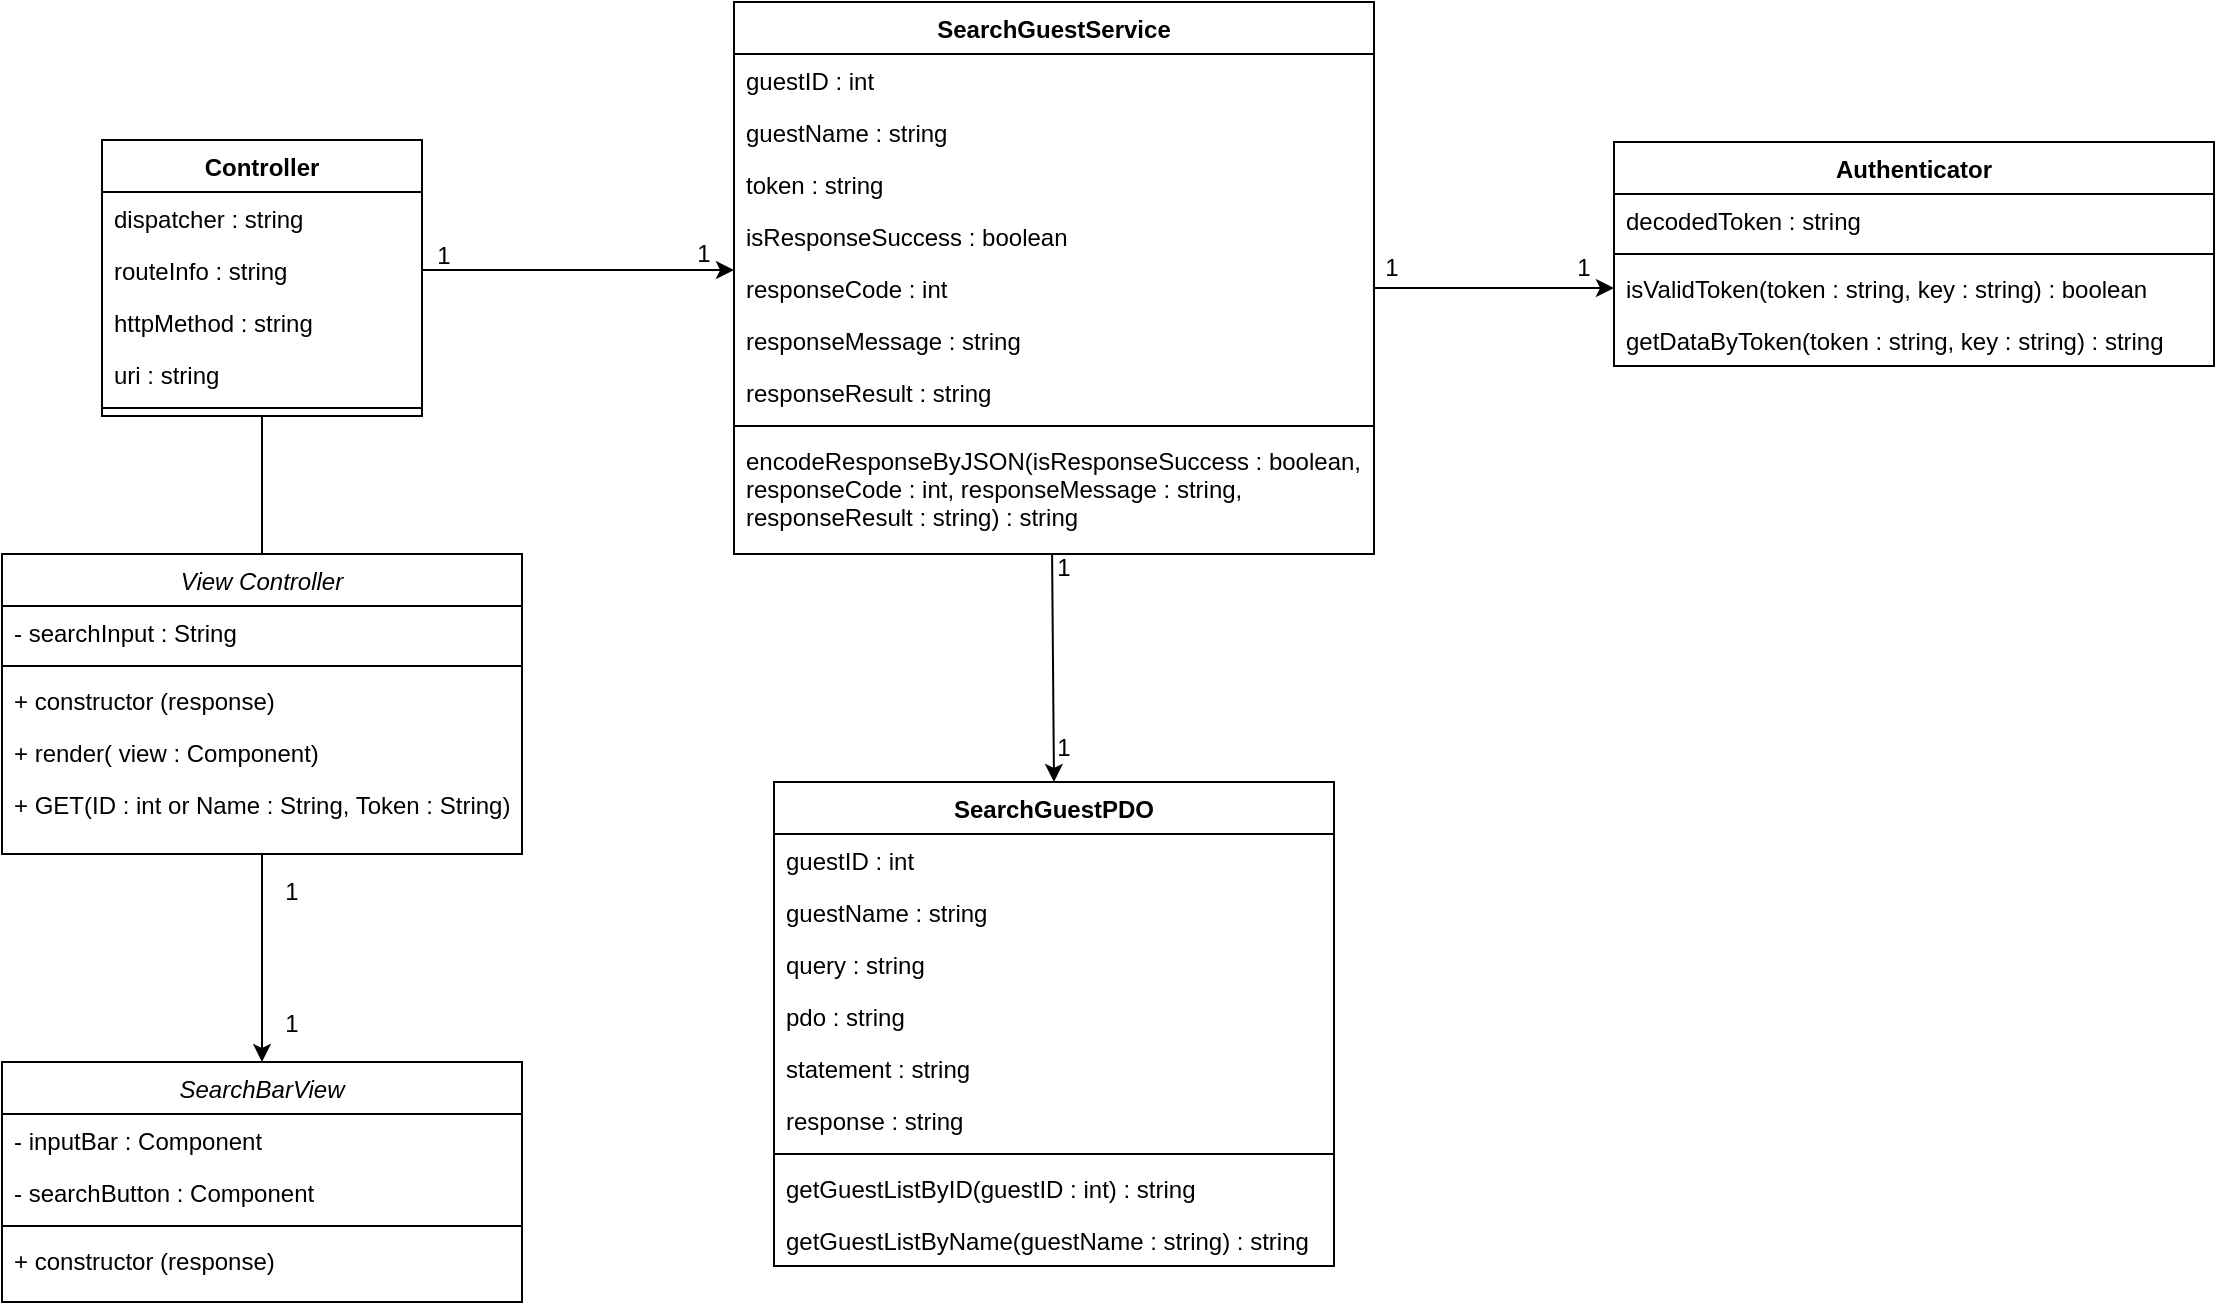 <?xml version="1.0" encoding="UTF-8"?>
<mxfile version="14.6.13" type="google">
  <diagram id="OZs0GRqeX9Mzw3X9Bx-x" name="Page-1">
    <mxGraphModel dx="1422" dy="762" grid="1" gridSize="10" guides="1" tooltips="1" connect="1" arrows="1" fold="1" page="1" pageScale="1" pageWidth="827" pageHeight="1169" math="0" shadow="0">
      <root>
        <mxCell id="0" />
        <mxCell id="1" parent="0" />
        <mxCell id="fqg9b33dTogOVusmF-Qf-1" value="SearchGuestService" style="swimlane;fontStyle=1;align=center;verticalAlign=top;childLayout=stackLayout;horizontal=1;startSize=26;horizontalStack=0;resizeParent=1;resizeParentMax=0;resizeLast=0;collapsible=1;marginBottom=0;" parent="1" vertex="1">
          <mxGeometry x="796" y="140" width="320" height="276" as="geometry" />
        </mxCell>
        <mxCell id="fqg9b33dTogOVusmF-Qf-2" value="guestID : int" style="text;strokeColor=none;fillColor=none;align=left;verticalAlign=top;spacingLeft=4;spacingRight=4;overflow=hidden;rotatable=0;points=[[0,0.5],[1,0.5]];portConstraint=eastwest;" parent="fqg9b33dTogOVusmF-Qf-1" vertex="1">
          <mxGeometry y="26" width="320" height="26" as="geometry" />
        </mxCell>
        <mxCell id="fqg9b33dTogOVusmF-Qf-36" value="guestName : string" style="text;strokeColor=none;fillColor=none;align=left;verticalAlign=top;spacingLeft=4;spacingRight=4;overflow=hidden;rotatable=0;points=[[0,0.5],[1,0.5]];portConstraint=eastwest;" parent="fqg9b33dTogOVusmF-Qf-1" vertex="1">
          <mxGeometry y="52" width="320" height="26" as="geometry" />
        </mxCell>
        <mxCell id="fqg9b33dTogOVusmF-Qf-37" value="token : string" style="text;strokeColor=none;fillColor=none;align=left;verticalAlign=top;spacingLeft=4;spacingRight=4;overflow=hidden;rotatable=0;points=[[0,0.5],[1,0.5]];portConstraint=eastwest;" parent="fqg9b33dTogOVusmF-Qf-1" vertex="1">
          <mxGeometry y="78" width="320" height="26" as="geometry" />
        </mxCell>
        <mxCell id="fqg9b33dTogOVusmF-Qf-38" value="isResponseSuccess : boolean" style="text;strokeColor=none;fillColor=none;align=left;verticalAlign=top;spacingLeft=4;spacingRight=4;overflow=hidden;rotatable=0;points=[[0,0.5],[1,0.5]];portConstraint=eastwest;" parent="fqg9b33dTogOVusmF-Qf-1" vertex="1">
          <mxGeometry y="104" width="320" height="26" as="geometry" />
        </mxCell>
        <mxCell id="fqg9b33dTogOVusmF-Qf-39" value="responseCode : int" style="text;strokeColor=none;fillColor=none;align=left;verticalAlign=top;spacingLeft=4;spacingRight=4;overflow=hidden;rotatable=0;points=[[0,0.5],[1,0.5]];portConstraint=eastwest;" parent="fqg9b33dTogOVusmF-Qf-1" vertex="1">
          <mxGeometry y="130" width="320" height="26" as="geometry" />
        </mxCell>
        <mxCell id="fqg9b33dTogOVusmF-Qf-40" value="responseMessage : string" style="text;strokeColor=none;fillColor=none;align=left;verticalAlign=top;spacingLeft=4;spacingRight=4;overflow=hidden;rotatable=0;points=[[0,0.5],[1,0.5]];portConstraint=eastwest;" parent="fqg9b33dTogOVusmF-Qf-1" vertex="1">
          <mxGeometry y="156" width="320" height="26" as="geometry" />
        </mxCell>
        <mxCell id="fqg9b33dTogOVusmF-Qf-41" value="responseResult : string" style="text;strokeColor=none;fillColor=none;align=left;verticalAlign=top;spacingLeft=4;spacingRight=4;overflow=hidden;rotatable=0;points=[[0,0.5],[1,0.5]];portConstraint=eastwest;" parent="fqg9b33dTogOVusmF-Qf-1" vertex="1">
          <mxGeometry y="182" width="320" height="26" as="geometry" />
        </mxCell>
        <mxCell id="fqg9b33dTogOVusmF-Qf-3" value="" style="line;strokeWidth=1;fillColor=none;align=left;verticalAlign=middle;spacingTop=-1;spacingLeft=3;spacingRight=3;rotatable=0;labelPosition=right;points=[];portConstraint=eastwest;" parent="fqg9b33dTogOVusmF-Qf-1" vertex="1">
          <mxGeometry y="208" width="320" height="8" as="geometry" />
        </mxCell>
        <mxCell id="fqg9b33dTogOVusmF-Qf-4" value="encodeResponseByJSON(isResponseSuccess : boolean,&#xa;responseCode : int, responseMessage : string,&#xa;responseResult : string) : string" style="text;strokeColor=none;fillColor=none;align=left;verticalAlign=top;spacingLeft=4;spacingRight=4;overflow=hidden;rotatable=0;points=[[0,0.5],[1,0.5]];portConstraint=eastwest;" parent="fqg9b33dTogOVusmF-Qf-1" vertex="1">
          <mxGeometry y="216" width="320" height="60" as="geometry" />
        </mxCell>
        <mxCell id="fqg9b33dTogOVusmF-Qf-9" value="SearchGuestPDO" style="swimlane;fontStyle=1;align=center;verticalAlign=top;childLayout=stackLayout;horizontal=1;startSize=26;horizontalStack=0;resizeParent=1;resizeParentMax=0;resizeLast=0;collapsible=1;marginBottom=0;" parent="1" vertex="1">
          <mxGeometry x="816" y="530" width="280" height="242" as="geometry" />
        </mxCell>
        <mxCell id="fqg9b33dTogOVusmF-Qf-10" value="guestID : int" style="text;strokeColor=none;fillColor=none;align=left;verticalAlign=top;spacingLeft=4;spacingRight=4;overflow=hidden;rotatable=0;points=[[0,0.5],[1,0.5]];portConstraint=eastwest;" parent="fqg9b33dTogOVusmF-Qf-9" vertex="1">
          <mxGeometry y="26" width="280" height="26" as="geometry" />
        </mxCell>
        <mxCell id="fqg9b33dTogOVusmF-Qf-44" value="guestName : string" style="text;strokeColor=none;fillColor=none;align=left;verticalAlign=top;spacingLeft=4;spacingRight=4;overflow=hidden;rotatable=0;points=[[0,0.5],[1,0.5]];portConstraint=eastwest;" parent="fqg9b33dTogOVusmF-Qf-9" vertex="1">
          <mxGeometry y="52" width="280" height="26" as="geometry" />
        </mxCell>
        <mxCell id="fqg9b33dTogOVusmF-Qf-45" value="query : string" style="text;strokeColor=none;fillColor=none;align=left;verticalAlign=top;spacingLeft=4;spacingRight=4;overflow=hidden;rotatable=0;points=[[0,0.5],[1,0.5]];portConstraint=eastwest;" parent="fqg9b33dTogOVusmF-Qf-9" vertex="1">
          <mxGeometry y="78" width="280" height="26" as="geometry" />
        </mxCell>
        <mxCell id="fqg9b33dTogOVusmF-Qf-48" value="pdo : string" style="text;strokeColor=none;fillColor=none;align=left;verticalAlign=top;spacingLeft=4;spacingRight=4;overflow=hidden;rotatable=0;points=[[0,0.5],[1,0.5]];portConstraint=eastwest;" parent="fqg9b33dTogOVusmF-Qf-9" vertex="1">
          <mxGeometry y="104" width="280" height="26" as="geometry" />
        </mxCell>
        <mxCell id="fqg9b33dTogOVusmF-Qf-49" value="statement : string" style="text;strokeColor=none;fillColor=none;align=left;verticalAlign=top;spacingLeft=4;spacingRight=4;overflow=hidden;rotatable=0;points=[[0,0.5],[1,0.5]];portConstraint=eastwest;" parent="fqg9b33dTogOVusmF-Qf-9" vertex="1">
          <mxGeometry y="130" width="280" height="26" as="geometry" />
        </mxCell>
        <mxCell id="fqg9b33dTogOVusmF-Qf-50" value="response : string" style="text;strokeColor=none;fillColor=none;align=left;verticalAlign=top;spacingLeft=4;spacingRight=4;overflow=hidden;rotatable=0;points=[[0,0.5],[1,0.5]];portConstraint=eastwest;" parent="fqg9b33dTogOVusmF-Qf-9" vertex="1">
          <mxGeometry y="156" width="280" height="26" as="geometry" />
        </mxCell>
        <mxCell id="fqg9b33dTogOVusmF-Qf-11" value="" style="line;strokeWidth=1;fillColor=none;align=left;verticalAlign=middle;spacingTop=-1;spacingLeft=3;spacingRight=3;rotatable=0;labelPosition=right;points=[];portConstraint=eastwest;" parent="fqg9b33dTogOVusmF-Qf-9" vertex="1">
          <mxGeometry y="182" width="280" height="8" as="geometry" />
        </mxCell>
        <mxCell id="fqg9b33dTogOVusmF-Qf-12" value="getGuestListByID(guestID : int) : string" style="text;strokeColor=none;fillColor=none;align=left;verticalAlign=top;spacingLeft=4;spacingRight=4;overflow=hidden;rotatable=0;points=[[0,0.5],[1,0.5]];portConstraint=eastwest;" parent="fqg9b33dTogOVusmF-Qf-9" vertex="1">
          <mxGeometry y="190" width="280" height="26" as="geometry" />
        </mxCell>
        <mxCell id="fqg9b33dTogOVusmF-Qf-43" value="getGuestListByName(guestName : string) : string" style="text;strokeColor=none;fillColor=none;align=left;verticalAlign=top;spacingLeft=4;spacingRight=4;overflow=hidden;rotatable=0;points=[[0,0.5],[1,0.5]];portConstraint=eastwest;" parent="fqg9b33dTogOVusmF-Qf-9" vertex="1">
          <mxGeometry y="216" width="280" height="26" as="geometry" />
        </mxCell>
        <mxCell id="fqg9b33dTogOVusmF-Qf-19" value="" style="endArrow=classic;html=1;exitX=1;exitY=0.5;exitDx=0;exitDy=0;entryX=0;entryY=0.5;entryDx=0;entryDy=0;" parent="1" source="fqg9b33dTogOVusmF-Qf-39" target="fqg9b33dTogOVusmF-Qf-33" edge="1">
          <mxGeometry width="50" height="50" relative="1" as="geometry">
            <mxPoint x="1176" y="200" as="sourcePoint" />
            <mxPoint x="1296" y="200" as="targetPoint" />
          </mxGeometry>
        </mxCell>
        <mxCell id="fqg9b33dTogOVusmF-Qf-21" value="1" style="text;html=1;strokeColor=none;fillColor=none;align=center;verticalAlign=middle;whiteSpace=wrap;rounded=0;" parent="1" vertex="1">
          <mxGeometry x="1120" y="256" width="10" height="34" as="geometry" />
        </mxCell>
        <mxCell id="fqg9b33dTogOVusmF-Qf-30" value="Authenticator" style="swimlane;fontStyle=1;align=center;verticalAlign=top;childLayout=stackLayout;horizontal=1;startSize=26;horizontalStack=0;resizeParent=1;resizeParentMax=0;resizeLast=0;collapsible=1;marginBottom=0;" parent="1" vertex="1">
          <mxGeometry x="1236" y="210" width="300" height="112" as="geometry" />
        </mxCell>
        <mxCell id="fqg9b33dTogOVusmF-Qf-31" value="decodedToken : string" style="text;strokeColor=none;fillColor=none;align=left;verticalAlign=top;spacingLeft=4;spacingRight=4;overflow=hidden;rotatable=0;points=[[0,0.5],[1,0.5]];portConstraint=eastwest;" parent="fqg9b33dTogOVusmF-Qf-30" vertex="1">
          <mxGeometry y="26" width="300" height="26" as="geometry" />
        </mxCell>
        <mxCell id="fqg9b33dTogOVusmF-Qf-32" value="" style="line;strokeWidth=1;fillColor=none;align=left;verticalAlign=middle;spacingTop=-1;spacingLeft=3;spacingRight=3;rotatable=0;labelPosition=right;points=[];portConstraint=eastwest;" parent="fqg9b33dTogOVusmF-Qf-30" vertex="1">
          <mxGeometry y="52" width="300" height="8" as="geometry" />
        </mxCell>
        <mxCell id="fqg9b33dTogOVusmF-Qf-33" value="isValidToken(token : string, key : string) : boolean" style="text;strokeColor=none;fillColor=none;align=left;verticalAlign=top;spacingLeft=4;spacingRight=4;overflow=hidden;rotatable=0;points=[[0,0.5],[1,0.5]];portConstraint=eastwest;" parent="fqg9b33dTogOVusmF-Qf-30" vertex="1">
          <mxGeometry y="60" width="300" height="26" as="geometry" />
        </mxCell>
        <mxCell id="fqg9b33dTogOVusmF-Qf-35" value="getDataByToken(token : string, key : string) : string" style="text;strokeColor=none;fillColor=none;align=left;verticalAlign=top;spacingLeft=4;spacingRight=4;overflow=hidden;rotatable=0;points=[[0,0.5],[1,0.5]];portConstraint=eastwest;" parent="fqg9b33dTogOVusmF-Qf-30" vertex="1">
          <mxGeometry y="86" width="300" height="26" as="geometry" />
        </mxCell>
        <mxCell id="fqg9b33dTogOVusmF-Qf-34" value="1" style="text;html=1;strokeColor=none;fillColor=none;align=center;verticalAlign=middle;whiteSpace=wrap;rounded=0;" parent="1" vertex="1">
          <mxGeometry x="1216" y="263" width="10" height="20" as="geometry" />
        </mxCell>
        <mxCell id="fqg9b33dTogOVusmF-Qf-51" value="" style="endArrow=classic;html=1;entryX=0.5;entryY=0;entryDx=0;entryDy=0;exitX=0.497;exitY=1;exitDx=0;exitDy=0;exitPerimeter=0;" parent="1" source="fqg9b33dTogOVusmF-Qf-4" target="fqg9b33dTogOVusmF-Qf-9" edge="1">
          <mxGeometry width="50" height="50" relative="1" as="geometry">
            <mxPoint x="955.5" y="416" as="sourcePoint" />
            <mxPoint x="955.5" y="466" as="targetPoint" />
          </mxGeometry>
        </mxCell>
        <mxCell id="fqg9b33dTogOVusmF-Qf-52" value="1" style="text;html=1;strokeColor=none;fillColor=none;align=center;verticalAlign=middle;whiteSpace=wrap;rounded=0;" parent="1" vertex="1">
          <mxGeometry x="956" y="496" width="10" height="34" as="geometry" />
        </mxCell>
        <mxCell id="fqg9b33dTogOVusmF-Qf-53" value="1" style="text;html=1;strokeColor=none;fillColor=none;align=center;verticalAlign=middle;whiteSpace=wrap;rounded=0;" parent="1" vertex="1">
          <mxGeometry x="956" y="406" width="10" height="34" as="geometry" />
        </mxCell>
        <mxCell id="fqg9b33dTogOVusmF-Qf-56" value="Controller" style="swimlane;fontStyle=1;align=center;verticalAlign=top;childLayout=stackLayout;horizontal=1;startSize=26;horizontalStack=0;resizeParent=1;resizeParentMax=0;resizeLast=0;collapsible=1;marginBottom=0;" parent="1" vertex="1">
          <mxGeometry x="480" y="209" width="160" height="138" as="geometry" />
        </mxCell>
        <mxCell id="fqg9b33dTogOVusmF-Qf-57" value="dispatcher : string" style="text;strokeColor=none;fillColor=none;align=left;verticalAlign=top;spacingLeft=4;spacingRight=4;overflow=hidden;rotatable=0;points=[[0,0.5],[1,0.5]];portConstraint=eastwest;" parent="fqg9b33dTogOVusmF-Qf-56" vertex="1">
          <mxGeometry y="26" width="160" height="26" as="geometry" />
        </mxCell>
        <mxCell id="fqg9b33dTogOVusmF-Qf-60" value="routeInfo : string" style="text;strokeColor=none;fillColor=none;align=left;verticalAlign=top;spacingLeft=4;spacingRight=4;overflow=hidden;rotatable=0;points=[[0,0.5],[1,0.5]];portConstraint=eastwest;" parent="fqg9b33dTogOVusmF-Qf-56" vertex="1">
          <mxGeometry y="52" width="160" height="26" as="geometry" />
        </mxCell>
        <mxCell id="fqg9b33dTogOVusmF-Qf-61" value="httpMethod : string" style="text;strokeColor=none;fillColor=none;align=left;verticalAlign=top;spacingLeft=4;spacingRight=4;overflow=hidden;rotatable=0;points=[[0,0.5],[1,0.5]];portConstraint=eastwest;" parent="fqg9b33dTogOVusmF-Qf-56" vertex="1">
          <mxGeometry y="78" width="160" height="26" as="geometry" />
        </mxCell>
        <mxCell id="fqg9b33dTogOVusmF-Qf-62" value="uri : string" style="text;strokeColor=none;fillColor=none;align=left;verticalAlign=top;spacingLeft=4;spacingRight=4;overflow=hidden;rotatable=0;points=[[0,0.5],[1,0.5]];portConstraint=eastwest;" parent="fqg9b33dTogOVusmF-Qf-56" vertex="1">
          <mxGeometry y="104" width="160" height="26" as="geometry" />
        </mxCell>
        <mxCell id="fqg9b33dTogOVusmF-Qf-58" value="" style="line;strokeWidth=1;fillColor=none;align=left;verticalAlign=middle;spacingTop=-1;spacingLeft=3;spacingRight=3;rotatable=0;labelPosition=right;points=[];portConstraint=eastwest;" parent="fqg9b33dTogOVusmF-Qf-56" vertex="1">
          <mxGeometry y="130" width="160" height="8" as="geometry" />
        </mxCell>
        <mxCell id="fqg9b33dTogOVusmF-Qf-63" value="" style="endArrow=classic;html=1;entryX=0;entryY=0.154;entryDx=0;entryDy=0;exitX=1;exitY=0.5;exitDx=0;exitDy=0;entryPerimeter=0;" parent="1" source="fqg9b33dTogOVusmF-Qf-60" target="fqg9b33dTogOVusmF-Qf-39" edge="1">
          <mxGeometry width="50" height="50" relative="1" as="geometry">
            <mxPoint x="676" y="283" as="sourcePoint" />
            <mxPoint x="746" y="272.5" as="targetPoint" />
          </mxGeometry>
        </mxCell>
        <mxCell id="fqg9b33dTogOVusmF-Qf-65" value="1" style="text;html=1;strokeColor=none;fillColor=none;align=center;verticalAlign=middle;whiteSpace=wrap;rounded=0;" parent="1" vertex="1">
          <mxGeometry x="646" y="250" width="10" height="34" as="geometry" />
        </mxCell>
        <mxCell id="fqg9b33dTogOVusmF-Qf-66" value="1" style="text;html=1;strokeColor=none;fillColor=none;align=center;verticalAlign=middle;whiteSpace=wrap;rounded=0;" parent="1" vertex="1">
          <mxGeometry x="776" y="249" width="10" height="34" as="geometry" />
        </mxCell>
        <mxCell id="u-UagsihhEMBBzuKyY3--24" style="edgeStyle=orthogonalEdgeStyle;rounded=0;orthogonalLoop=1;jettySize=auto;html=1;exitX=0.5;exitY=0;exitDx=0;exitDy=0;entryX=0.5;entryY=1;entryDx=0;entryDy=0;endArrow=none;endFill=0;" edge="1" parent="1" source="u-UagsihhEMBBzuKyY3--1" target="fqg9b33dTogOVusmF-Qf-56">
          <mxGeometry relative="1" as="geometry" />
        </mxCell>
        <mxCell id="u-UagsihhEMBBzuKyY3--25" style="edgeStyle=orthogonalEdgeStyle;rounded=0;orthogonalLoop=1;jettySize=auto;html=1;exitX=0.5;exitY=1;exitDx=0;exitDy=0;entryX=0.5;entryY=0;entryDx=0;entryDy=0;endArrow=classic;endFill=1;" edge="1" parent="1" source="u-UagsihhEMBBzuKyY3--1" target="u-UagsihhEMBBzuKyY3--15">
          <mxGeometry relative="1" as="geometry" />
        </mxCell>
        <mxCell id="u-UagsihhEMBBzuKyY3--1" value="View Controller" style="swimlane;fontStyle=2;align=center;verticalAlign=top;childLayout=stackLayout;horizontal=1;startSize=26;horizontalStack=0;resizeParent=1;resizeLast=0;collapsible=1;marginBottom=0;rounded=0;shadow=0;strokeWidth=1;" vertex="1" parent="1">
          <mxGeometry x="430" y="416" width="260" height="150" as="geometry">
            <mxRectangle x="230" y="140" width="160" height="26" as="alternateBounds" />
          </mxGeometry>
        </mxCell>
        <mxCell id="u-UagsihhEMBBzuKyY3--22" value="- searchInput : String" style="text;align=left;verticalAlign=top;spacingLeft=4;spacingRight=4;overflow=hidden;rotatable=0;points=[[0,0.5],[1,0.5]];portConstraint=eastwest;rounded=0;shadow=0;html=0;" vertex="1" parent="u-UagsihhEMBBzuKyY3--1">
          <mxGeometry y="26" width="260" height="26" as="geometry" />
        </mxCell>
        <mxCell id="u-UagsihhEMBBzuKyY3--5" value="" style="line;html=1;strokeWidth=1;align=left;verticalAlign=middle;spacingTop=-1;spacingLeft=3;spacingRight=3;rotatable=0;labelPosition=right;points=[];portConstraint=eastwest;" vertex="1" parent="u-UagsihhEMBBzuKyY3--1">
          <mxGeometry y="52" width="260" height="8" as="geometry" />
        </mxCell>
        <mxCell id="u-UagsihhEMBBzuKyY3--7" value="+ constructor (response)" style="text;align=left;verticalAlign=top;spacingLeft=4;spacingRight=4;overflow=hidden;rotatable=0;points=[[0,0.5],[1,0.5]];portConstraint=eastwest;rounded=0;shadow=0;html=0;" vertex="1" parent="u-UagsihhEMBBzuKyY3--1">
          <mxGeometry y="60" width="260" height="26" as="geometry" />
        </mxCell>
        <mxCell id="u-UagsihhEMBBzuKyY3--8" value="+ render( view : Component)" style="text;align=left;verticalAlign=top;spacingLeft=4;spacingRight=4;overflow=hidden;rotatable=0;points=[[0,0.5],[1,0.5]];portConstraint=eastwest;rounded=0;shadow=0;html=0;" vertex="1" parent="u-UagsihhEMBBzuKyY3--1">
          <mxGeometry y="86" width="260" height="26" as="geometry" />
        </mxCell>
        <mxCell id="u-UagsihhEMBBzuKyY3--9" value="+ GET(ID : int or Name : String, Token : String)" style="text;align=left;verticalAlign=top;spacingLeft=4;spacingRight=4;overflow=hidden;rotatable=0;points=[[0,0.5],[1,0.5]];portConstraint=eastwest;rounded=0;shadow=0;html=0;" vertex="1" parent="u-UagsihhEMBBzuKyY3--1">
          <mxGeometry y="112" width="260" height="26" as="geometry" />
        </mxCell>
        <mxCell id="u-UagsihhEMBBzuKyY3--15" value="SearchBarView" style="swimlane;fontStyle=2;align=center;verticalAlign=top;childLayout=stackLayout;horizontal=1;startSize=26;horizontalStack=0;resizeParent=1;resizeLast=0;collapsible=1;marginBottom=0;rounded=0;shadow=0;strokeWidth=1;" vertex="1" parent="1">
          <mxGeometry x="430" y="670" width="260" height="120" as="geometry">
            <mxRectangle x="230" y="140" width="160" height="26" as="alternateBounds" />
          </mxGeometry>
        </mxCell>
        <mxCell id="u-UagsihhEMBBzuKyY3--18" value="- inputBar : Component" style="text;align=left;verticalAlign=top;spacingLeft=4;spacingRight=4;overflow=hidden;rotatable=0;points=[[0,0.5],[1,0.5]];portConstraint=eastwest;rounded=0;shadow=0;html=0;" vertex="1" parent="u-UagsihhEMBBzuKyY3--15">
          <mxGeometry y="26" width="260" height="26" as="geometry" />
        </mxCell>
        <mxCell id="u-UagsihhEMBBzuKyY3--23" value="- searchButton : Component" style="text;align=left;verticalAlign=top;spacingLeft=4;spacingRight=4;overflow=hidden;rotatable=0;points=[[0,0.5],[1,0.5]];portConstraint=eastwest;rounded=0;shadow=0;html=0;" vertex="1" parent="u-UagsihhEMBBzuKyY3--15">
          <mxGeometry y="52" width="260" height="26" as="geometry" />
        </mxCell>
        <mxCell id="u-UagsihhEMBBzuKyY3--19" value="" style="line;html=1;strokeWidth=1;align=left;verticalAlign=middle;spacingTop=-1;spacingLeft=3;spacingRight=3;rotatable=0;labelPosition=right;points=[];portConstraint=eastwest;" vertex="1" parent="u-UagsihhEMBBzuKyY3--15">
          <mxGeometry y="78" width="260" height="8" as="geometry" />
        </mxCell>
        <mxCell id="u-UagsihhEMBBzuKyY3--20" value="+ constructor (response)" style="text;align=left;verticalAlign=top;spacingLeft=4;spacingRight=4;overflow=hidden;rotatable=0;points=[[0,0.5],[1,0.5]];portConstraint=eastwest;rounded=0;shadow=0;html=0;" vertex="1" parent="u-UagsihhEMBBzuKyY3--15">
          <mxGeometry y="86" width="260" height="26" as="geometry" />
        </mxCell>
        <mxCell id="u-UagsihhEMBBzuKyY3--26" value="1" style="text;html=1;strokeColor=none;fillColor=none;align=center;verticalAlign=middle;whiteSpace=wrap;rounded=0;" vertex="1" parent="1">
          <mxGeometry x="570" y="568" width="10" height="34" as="geometry" />
        </mxCell>
        <mxCell id="u-UagsihhEMBBzuKyY3--30" value="1" style="text;html=1;strokeColor=none;fillColor=none;align=center;verticalAlign=middle;whiteSpace=wrap;rounded=0;" vertex="1" parent="1">
          <mxGeometry x="570" y="634" width="10" height="34" as="geometry" />
        </mxCell>
      </root>
    </mxGraphModel>
  </diagram>
</mxfile>
